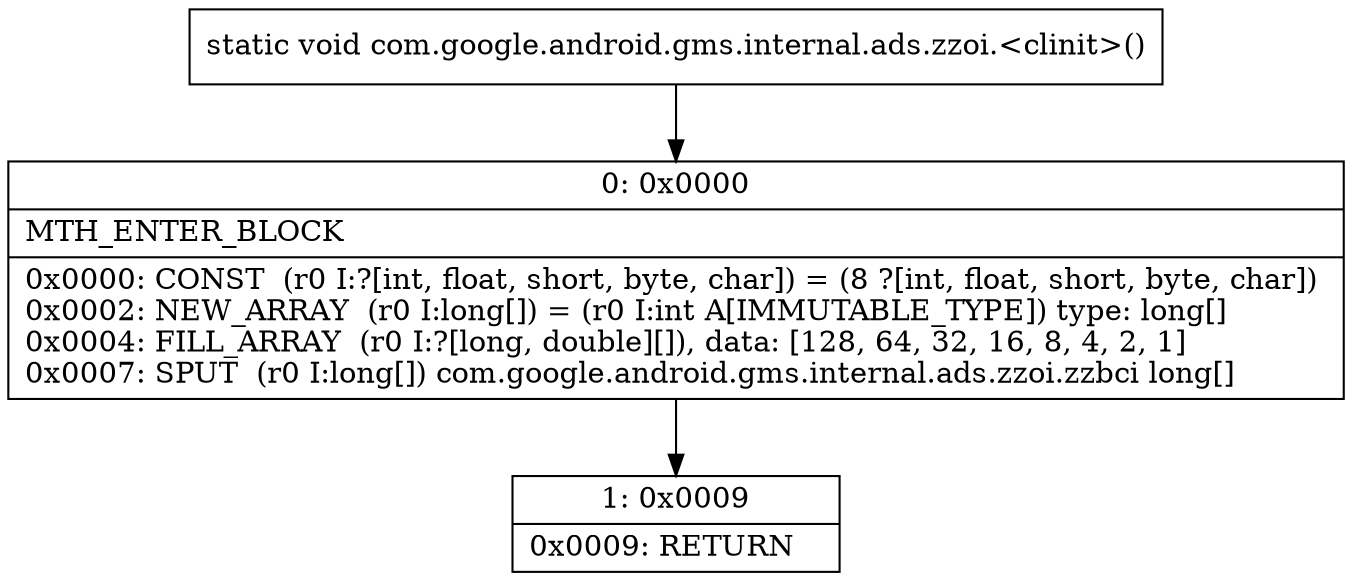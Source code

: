 digraph "CFG forcom.google.android.gms.internal.ads.zzoi.\<clinit\>()V" {
Node_0 [shape=record,label="{0\:\ 0x0000|MTH_ENTER_BLOCK\l|0x0000: CONST  (r0 I:?[int, float, short, byte, char]) = (8 ?[int, float, short, byte, char]) \l0x0002: NEW_ARRAY  (r0 I:long[]) = (r0 I:int A[IMMUTABLE_TYPE]) type: long[] \l0x0004: FILL_ARRAY  (r0 I:?[long, double][]), data: [128, 64, 32, 16, 8, 4, 2, 1] \l0x0007: SPUT  (r0 I:long[]) com.google.android.gms.internal.ads.zzoi.zzbci long[] \l}"];
Node_1 [shape=record,label="{1\:\ 0x0009|0x0009: RETURN   \l}"];
MethodNode[shape=record,label="{static void com.google.android.gms.internal.ads.zzoi.\<clinit\>() }"];
MethodNode -> Node_0;
Node_0 -> Node_1;
}

